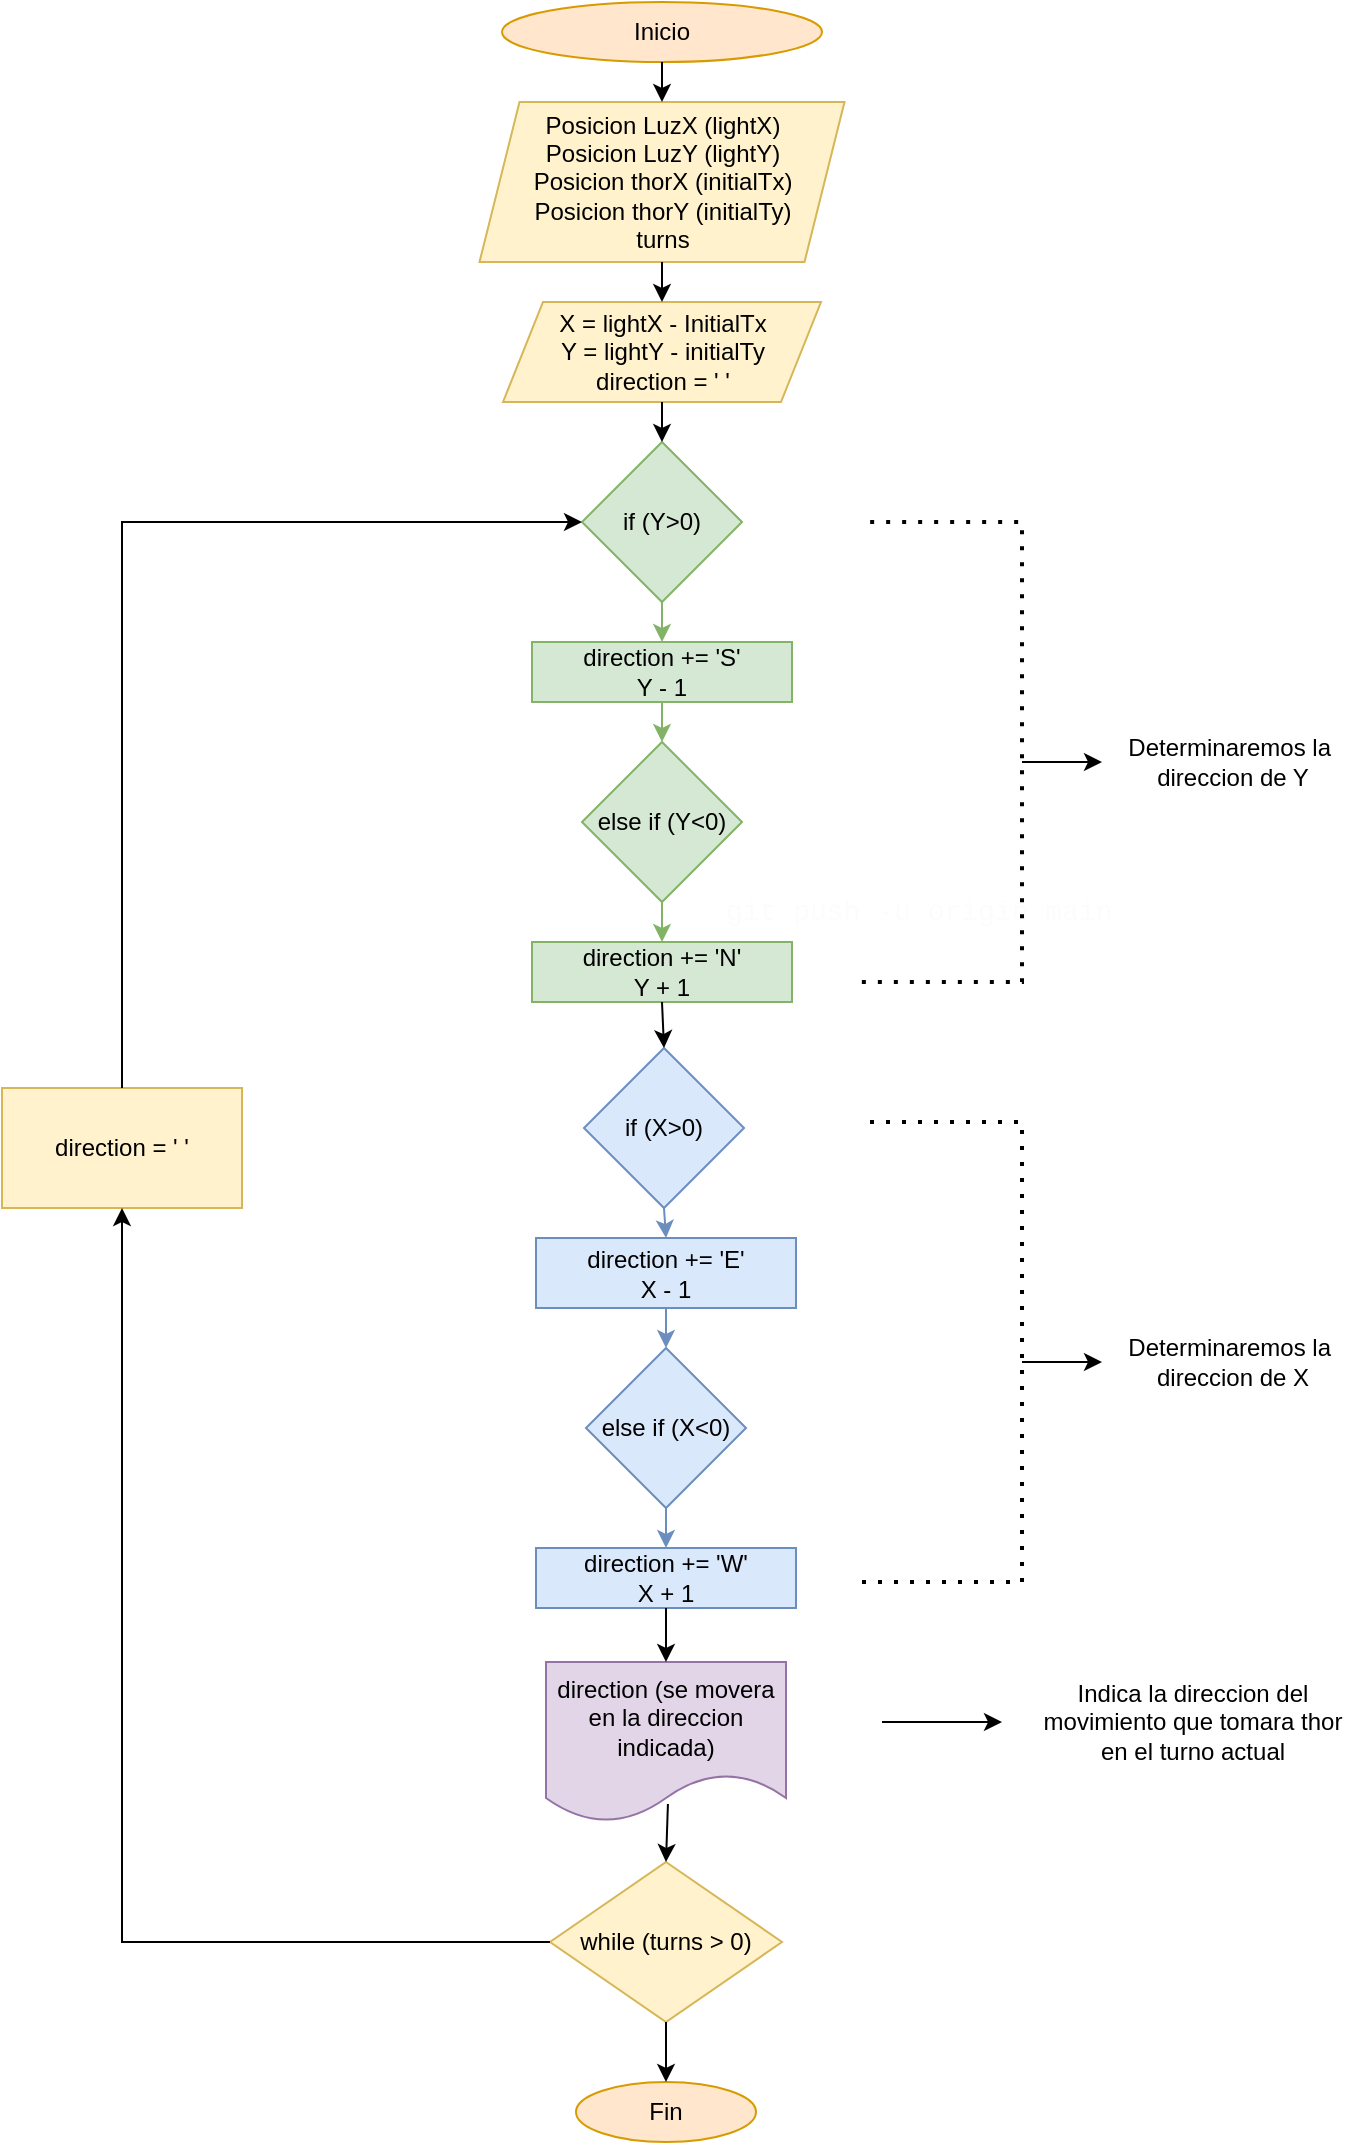 <mxfile version="24.6.4" type="device">
  <diagram name="Page-1" id="vKnvFzmTKHOQt8USi0nz">
    <mxGraphModel dx="1434" dy="756" grid="1" gridSize="10" guides="1" tooltips="1" connect="1" arrows="1" fold="1" page="1" pageScale="1" pageWidth="827" pageHeight="1169" math="0" shadow="0">
      <root>
        <mxCell id="0" />
        <mxCell id="1" parent="0" />
        <mxCell id="ibxYiAemsdyk4QUqvHz9-1" value="Inicio" style="ellipse;whiteSpace=wrap;html=1;fillColor=#ffe6cc;strokeColor=#d79b00;" vertex="1" parent="1">
          <mxGeometry x="340" y="20" width="160" height="30" as="geometry" />
        </mxCell>
        <mxCell id="ibxYiAemsdyk4QUqvHz9-2" value="Posicion LuzX (lightX)&lt;div&gt;Posicion LuzY (lightY)&lt;/div&gt;&lt;div&gt;Posicion thorX (initialTx)&lt;/div&gt;&lt;div&gt;Posicion thorY (initialTy)&lt;/div&gt;&lt;div&gt;turns&lt;/div&gt;" style="shape=parallelogram;perimeter=parallelogramPerimeter;whiteSpace=wrap;html=1;fixedSize=1;fillColor=#fff2cc;strokeColor=#d6b656;" vertex="1" parent="1">
          <mxGeometry x="328.75" y="70" width="182.5" height="80" as="geometry" />
        </mxCell>
        <mxCell id="ibxYiAemsdyk4QUqvHz9-3" value="X = lightX - InitialTx&lt;div&gt;Y = lightY - initialTy&lt;/div&gt;&lt;div&gt;direction = &#39; &#39;&lt;/div&gt;" style="shape=parallelogram;perimeter=parallelogramPerimeter;whiteSpace=wrap;html=1;fixedSize=1;fillColor=#fff2cc;strokeColor=#d6b656;" vertex="1" parent="1">
          <mxGeometry x="340.5" y="170" width="159" height="50" as="geometry" />
        </mxCell>
        <mxCell id="ibxYiAemsdyk4QUqvHz9-5" value="while (turns &amp;gt; 0)" style="rhombus;whiteSpace=wrap;html=1;fillColor=#fff2cc;strokeColor=#d6b656;" vertex="1" parent="1">
          <mxGeometry x="364" y="950" width="116" height="80" as="geometry" />
        </mxCell>
        <mxCell id="ibxYiAemsdyk4QUqvHz9-6" value="if (Y&amp;gt;0)" style="rhombus;whiteSpace=wrap;html=1;fillColor=#d5e8d4;strokeColor=#82b366;" vertex="1" parent="1">
          <mxGeometry x="380" y="240" width="80" height="80" as="geometry" />
        </mxCell>
        <mxCell id="ibxYiAemsdyk4QUqvHz9-8" value="direction += &#39;S&#39;&lt;div&gt;Y - 1&lt;/div&gt;" style="rounded=0;whiteSpace=wrap;html=1;fillColor=#d5e8d4;strokeColor=#82b366;" vertex="1" parent="1">
          <mxGeometry x="355" y="340" width="130" height="30" as="geometry" />
        </mxCell>
        <mxCell id="ibxYiAemsdyk4QUqvHz9-9" value="&lt;pre id=&quot;empty-setup-push-repo-echo&quot; class=&quot;copyable-terminal-content f5&quot; style=&quot;box-sizing: border-box; font-family: var(--fontStack-monospace, ui-monospace, SFMono-Regular, SF Mono, Menlo, Consolas, Liberation Mono, monospace); font-size: 14px; margin-top: 0px; margin-bottom: 0px; overflow: auto; color: rgb(251, 252, 253); font-style: normal; font-variant-ligatures: normal; font-variant-caps: normal; font-weight: 400; letter-spacing: normal; orphans: 2; text-align: start; text-indent: 0px; text-transform: none; widows: 2; word-spacing: 0px; -webkit-text-stroke-width: 0px; text-decoration-thickness: initial; text-decoration-style: initial; text-decoration-color: initial;&quot;&gt;&lt;span class=&quot;user-select-contain&quot; style=&quot;box-sizing: border-box;&quot;&gt;git push -u origin main&lt;/span&gt;&lt;/pre&gt;" style="text;whiteSpace=wrap;html=1;" vertex="1" parent="1">
          <mxGeometry x="450" y="460" width="210" height="40" as="geometry" />
        </mxCell>
        <mxCell id="ibxYiAemsdyk4QUqvHz9-10" value="else if (Y&amp;lt;0)" style="rhombus;whiteSpace=wrap;html=1;fillColor=#d5e8d4;strokeColor=#82b366;" vertex="1" parent="1">
          <mxGeometry x="380" y="390" width="80" height="80" as="geometry" />
        </mxCell>
        <mxCell id="ibxYiAemsdyk4QUqvHz9-11" value="direction += &#39;N&#39;&lt;div&gt;Y + 1&lt;/div&gt;" style="rounded=0;whiteSpace=wrap;html=1;fillColor=#d5e8d4;strokeColor=#82b366;" vertex="1" parent="1">
          <mxGeometry x="355" y="490" width="130" height="30" as="geometry" />
        </mxCell>
        <mxCell id="ibxYiAemsdyk4QUqvHz9-12" value="if (X&amp;gt;0)" style="rhombus;whiteSpace=wrap;html=1;fillColor=#dae8fc;strokeColor=#6c8ebf;" vertex="1" parent="1">
          <mxGeometry x="381" y="543" width="80" height="80" as="geometry" />
        </mxCell>
        <mxCell id="ibxYiAemsdyk4QUqvHz9-13" value="direction += &#39;E&#39;&lt;div&gt;X - 1&lt;/div&gt;" style="rounded=0;whiteSpace=wrap;html=1;fillColor=#dae8fc;strokeColor=#6c8ebf;" vertex="1" parent="1">
          <mxGeometry x="357" y="638" width="130" height="35" as="geometry" />
        </mxCell>
        <mxCell id="ibxYiAemsdyk4QUqvHz9-14" value="else if (X&amp;lt;0)" style="rhombus;whiteSpace=wrap;html=1;fillColor=#dae8fc;strokeColor=#6c8ebf;" vertex="1" parent="1">
          <mxGeometry x="382" y="693" width="80" height="80" as="geometry" />
        </mxCell>
        <mxCell id="ibxYiAemsdyk4QUqvHz9-15" value="direction += &#39;W&#39;&lt;div&gt;X + 1&lt;/div&gt;" style="rounded=0;whiteSpace=wrap;html=1;fillColor=#dae8fc;strokeColor=#6c8ebf;" vertex="1" parent="1">
          <mxGeometry x="357" y="793" width="130" height="30" as="geometry" />
        </mxCell>
        <mxCell id="ibxYiAemsdyk4QUqvHz9-16" value="direction (se movera en la direccion indicada)" style="shape=document;whiteSpace=wrap;html=1;boundedLbl=1;fillColor=#e1d5e7;strokeColor=#9673a6;" vertex="1" parent="1">
          <mxGeometry x="362" y="850" width="120" height="80" as="geometry" />
        </mxCell>
        <mxCell id="ibxYiAemsdyk4QUqvHz9-17" value="direction = &#39; &#39;" style="rounded=0;whiteSpace=wrap;html=1;fillColor=#fff2cc;strokeColor=#d6b656;" vertex="1" parent="1">
          <mxGeometry x="90" y="563" width="120" height="60" as="geometry" />
        </mxCell>
        <mxCell id="ibxYiAemsdyk4QUqvHz9-18" value="" style="endArrow=classic;html=1;rounded=0;exitX=0.5;exitY=1;exitDx=0;exitDy=0;entryX=0.5;entryY=0;entryDx=0;entryDy=0;" edge="1" parent="1" source="ibxYiAemsdyk4QUqvHz9-1" target="ibxYiAemsdyk4QUqvHz9-2">
          <mxGeometry width="50" height="50" relative="1" as="geometry">
            <mxPoint x="610" y="210" as="sourcePoint" />
            <mxPoint x="660" y="160" as="targetPoint" />
          </mxGeometry>
        </mxCell>
        <mxCell id="ibxYiAemsdyk4QUqvHz9-19" value="" style="endArrow=classic;html=1;rounded=0;entryX=0.5;entryY=0;entryDx=0;entryDy=0;exitX=0.5;exitY=1;exitDx=0;exitDy=0;" edge="1" parent="1" source="ibxYiAemsdyk4QUqvHz9-2" target="ibxYiAemsdyk4QUqvHz9-3">
          <mxGeometry width="50" height="50" relative="1" as="geometry">
            <mxPoint x="390" y="210" as="sourcePoint" />
            <mxPoint x="440" y="160" as="targetPoint" />
          </mxGeometry>
        </mxCell>
        <mxCell id="ibxYiAemsdyk4QUqvHz9-20" value="" style="endArrow=classic;html=1;rounded=0;entryX=0.5;entryY=0;entryDx=0;entryDy=0;exitX=0.5;exitY=1;exitDx=0;exitDy=0;" edge="1" parent="1" source="ibxYiAemsdyk4QUqvHz9-3" target="ibxYiAemsdyk4QUqvHz9-6">
          <mxGeometry width="50" height="50" relative="1" as="geometry">
            <mxPoint x="390" y="310" as="sourcePoint" />
            <mxPoint x="440" y="260" as="targetPoint" />
          </mxGeometry>
        </mxCell>
        <mxCell id="ibxYiAemsdyk4QUqvHz9-21" value="" style="endArrow=classic;html=1;rounded=0;entryX=0.5;entryY=0;entryDx=0;entryDy=0;exitX=0.5;exitY=1;exitDx=0;exitDy=0;fillColor=#d5e8d4;strokeColor=#82b366;" edge="1" parent="1" source="ibxYiAemsdyk4QUqvHz9-6" target="ibxYiAemsdyk4QUqvHz9-8">
          <mxGeometry width="50" height="50" relative="1" as="geometry">
            <mxPoint x="390" y="310" as="sourcePoint" />
            <mxPoint x="440" y="260" as="targetPoint" />
          </mxGeometry>
        </mxCell>
        <mxCell id="ibxYiAemsdyk4QUqvHz9-22" value="" style="endArrow=classic;html=1;rounded=0;entryX=0.5;entryY=0;entryDx=0;entryDy=0;exitX=0.5;exitY=1;exitDx=0;exitDy=0;fillColor=#d5e8d4;strokeColor=#82b366;" edge="1" parent="1" source="ibxYiAemsdyk4QUqvHz9-8" target="ibxYiAemsdyk4QUqvHz9-10">
          <mxGeometry width="50" height="50" relative="1" as="geometry">
            <mxPoint x="390" y="510" as="sourcePoint" />
            <mxPoint x="440" y="460" as="targetPoint" />
          </mxGeometry>
        </mxCell>
        <mxCell id="ibxYiAemsdyk4QUqvHz9-23" value="" style="endArrow=classic;html=1;rounded=0;entryX=0.5;entryY=0;entryDx=0;entryDy=0;exitX=0.5;exitY=1;exitDx=0;exitDy=0;fillColor=#d5e8d4;strokeColor=#82b366;" edge="1" parent="1" source="ibxYiAemsdyk4QUqvHz9-10" target="ibxYiAemsdyk4QUqvHz9-11">
          <mxGeometry width="50" height="50" relative="1" as="geometry">
            <mxPoint x="390" y="510" as="sourcePoint" />
            <mxPoint x="440" y="460" as="targetPoint" />
          </mxGeometry>
        </mxCell>
        <mxCell id="ibxYiAemsdyk4QUqvHz9-24" value="" style="endArrow=classic;html=1;rounded=0;entryX=0.5;entryY=0;entryDx=0;entryDy=0;exitX=0.5;exitY=1;exitDx=0;exitDy=0;" edge="1" parent="1" source="ibxYiAemsdyk4QUqvHz9-11" target="ibxYiAemsdyk4QUqvHz9-12">
          <mxGeometry width="50" height="50" relative="1" as="geometry">
            <mxPoint x="390" y="510" as="sourcePoint" />
            <mxPoint x="440" y="460" as="targetPoint" />
          </mxGeometry>
        </mxCell>
        <mxCell id="ibxYiAemsdyk4QUqvHz9-25" value="" style="endArrow=classic;html=1;rounded=0;entryX=0.5;entryY=0;entryDx=0;entryDy=0;exitX=0.5;exitY=1;exitDx=0;exitDy=0;fillColor=#dae8fc;strokeColor=#6c8ebf;" edge="1" parent="1" source="ibxYiAemsdyk4QUqvHz9-12" target="ibxYiAemsdyk4QUqvHz9-13">
          <mxGeometry width="50" height="50" relative="1" as="geometry">
            <mxPoint x="390" y="710" as="sourcePoint" />
            <mxPoint x="440" y="660" as="targetPoint" />
          </mxGeometry>
        </mxCell>
        <mxCell id="ibxYiAemsdyk4QUqvHz9-26" value="" style="endArrow=classic;html=1;rounded=0;entryX=0.5;entryY=0;entryDx=0;entryDy=0;exitX=0.5;exitY=1;exitDx=0;exitDy=0;fillColor=#dae8fc;strokeColor=#6c8ebf;" edge="1" parent="1" source="ibxYiAemsdyk4QUqvHz9-13" target="ibxYiAemsdyk4QUqvHz9-14">
          <mxGeometry width="50" height="50" relative="1" as="geometry">
            <mxPoint x="390" y="710" as="sourcePoint" />
            <mxPoint x="440" y="660" as="targetPoint" />
          </mxGeometry>
        </mxCell>
        <mxCell id="ibxYiAemsdyk4QUqvHz9-27" value="" style="endArrow=classic;html=1;rounded=0;entryX=0.5;entryY=0;entryDx=0;entryDy=0;exitX=0.5;exitY=1;exitDx=0;exitDy=0;fillColor=#dae8fc;strokeColor=#6c8ebf;" edge="1" parent="1" source="ibxYiAemsdyk4QUqvHz9-14" target="ibxYiAemsdyk4QUqvHz9-15">
          <mxGeometry width="50" height="50" relative="1" as="geometry">
            <mxPoint x="390" y="710" as="sourcePoint" />
            <mxPoint x="440" y="660" as="targetPoint" />
          </mxGeometry>
        </mxCell>
        <mxCell id="ibxYiAemsdyk4QUqvHz9-28" value="" style="endArrow=classic;html=1;rounded=0;entryX=0.5;entryY=0;entryDx=0;entryDy=0;exitX=0.508;exitY=0.888;exitDx=0;exitDy=0;exitPerimeter=0;" edge="1" parent="1" source="ibxYiAemsdyk4QUqvHz9-16" target="ibxYiAemsdyk4QUqvHz9-5">
          <mxGeometry width="50" height="50" relative="1" as="geometry">
            <mxPoint x="390" y="910" as="sourcePoint" />
            <mxPoint x="440" y="860" as="targetPoint" />
          </mxGeometry>
        </mxCell>
        <mxCell id="ibxYiAemsdyk4QUqvHz9-29" value="" style="endArrow=classic;html=1;rounded=0;entryX=0.5;entryY=0;entryDx=0;entryDy=0;exitX=0.5;exitY=1;exitDx=0;exitDy=0;" edge="1" parent="1" source="ibxYiAemsdyk4QUqvHz9-15" target="ibxYiAemsdyk4QUqvHz9-16">
          <mxGeometry width="50" height="50" relative="1" as="geometry">
            <mxPoint x="390" y="910" as="sourcePoint" />
            <mxPoint x="440" y="860" as="targetPoint" />
          </mxGeometry>
        </mxCell>
        <mxCell id="ibxYiAemsdyk4QUqvHz9-30" value="" style="endArrow=classic;html=1;rounded=0;entryX=0.5;entryY=1;entryDx=0;entryDy=0;exitX=0;exitY=0.5;exitDx=0;exitDy=0;" edge="1" parent="1" source="ibxYiAemsdyk4QUqvHz9-5" target="ibxYiAemsdyk4QUqvHz9-17">
          <mxGeometry width="50" height="50" relative="1" as="geometry">
            <mxPoint x="390" y="910" as="sourcePoint" />
            <mxPoint x="440" y="860" as="targetPoint" />
            <Array as="points">
              <mxPoint x="150" y="990" />
            </Array>
          </mxGeometry>
        </mxCell>
        <mxCell id="ibxYiAemsdyk4QUqvHz9-31" value="" style="endArrow=classic;html=1;rounded=0;entryX=0;entryY=0.5;entryDx=0;entryDy=0;exitX=0.5;exitY=0;exitDx=0;exitDy=0;" edge="1" parent="1" source="ibxYiAemsdyk4QUqvHz9-17" target="ibxYiAemsdyk4QUqvHz9-6">
          <mxGeometry width="50" height="50" relative="1" as="geometry">
            <mxPoint x="390" y="410" as="sourcePoint" />
            <mxPoint x="440" y="360" as="targetPoint" />
            <Array as="points">
              <mxPoint x="150" y="280" />
            </Array>
          </mxGeometry>
        </mxCell>
        <mxCell id="ibxYiAemsdyk4QUqvHz9-32" value="Fin" style="ellipse;whiteSpace=wrap;html=1;fillColor=#ffe6cc;strokeColor=#d79b00;" vertex="1" parent="1">
          <mxGeometry x="377" y="1060" width="90" height="30" as="geometry" />
        </mxCell>
        <mxCell id="ibxYiAemsdyk4QUqvHz9-33" value="" style="endArrow=classic;html=1;rounded=0;entryX=0.5;entryY=0;entryDx=0;entryDy=0;exitX=0.5;exitY=1;exitDx=0;exitDy=0;" edge="1" parent="1" source="ibxYiAemsdyk4QUqvHz9-5" target="ibxYiAemsdyk4QUqvHz9-32">
          <mxGeometry width="50" height="50" relative="1" as="geometry">
            <mxPoint x="400" y="940" as="sourcePoint" />
            <mxPoint x="440" y="860" as="targetPoint" />
          </mxGeometry>
        </mxCell>
        <mxCell id="ibxYiAemsdyk4QUqvHz9-34" value="" style="endArrow=none;dashed=1;html=1;dashPattern=1 3;strokeWidth=2;rounded=0;exitX=0.333;exitY=1.25;exitDx=0;exitDy=0;exitPerimeter=0;" edge="1" parent="1" source="ibxYiAemsdyk4QUqvHz9-9">
          <mxGeometry width="50" height="50" relative="1" as="geometry">
            <mxPoint x="660" y="430" as="sourcePoint" />
            <mxPoint x="520" y="280" as="targetPoint" />
            <Array as="points">
              <mxPoint x="600" y="510" />
              <mxPoint x="600" y="280" />
            </Array>
          </mxGeometry>
        </mxCell>
        <mxCell id="ibxYiAemsdyk4QUqvHz9-35" value="" style="endArrow=classic;html=1;rounded=0;" edge="1" parent="1">
          <mxGeometry width="50" height="50" relative="1" as="geometry">
            <mxPoint x="600" y="400" as="sourcePoint" />
            <mxPoint x="640" y="400" as="targetPoint" />
          </mxGeometry>
        </mxCell>
        <mxCell id="ibxYiAemsdyk4QUqvHz9-36" value="Determinaremos la&amp;nbsp;&lt;div&gt;direccion de Y&lt;/div&gt;" style="text;html=1;align=center;verticalAlign=middle;resizable=0;points=[];autosize=1;strokeColor=none;fillColor=none;" vertex="1" parent="1">
          <mxGeometry x="640" y="380" width="130" height="40" as="geometry" />
        </mxCell>
        <mxCell id="ibxYiAemsdyk4QUqvHz9-37" value="" style="endArrow=none;dashed=1;html=1;dashPattern=1 3;strokeWidth=2;rounded=0;exitX=0.333;exitY=1.25;exitDx=0;exitDy=0;exitPerimeter=0;" edge="1" parent="1">
          <mxGeometry width="50" height="50" relative="1" as="geometry">
            <mxPoint x="520" y="810" as="sourcePoint" />
            <mxPoint x="520" y="580" as="targetPoint" />
            <Array as="points">
              <mxPoint x="600" y="810" />
              <mxPoint x="600" y="580" />
            </Array>
          </mxGeometry>
        </mxCell>
        <mxCell id="ibxYiAemsdyk4QUqvHz9-38" value="" style="endArrow=classic;html=1;rounded=0;" edge="1" parent="1">
          <mxGeometry width="50" height="50" relative="1" as="geometry">
            <mxPoint x="600" y="700" as="sourcePoint" />
            <mxPoint x="640" y="700" as="targetPoint" />
          </mxGeometry>
        </mxCell>
        <mxCell id="ibxYiAemsdyk4QUqvHz9-39" value="Determinaremos la&amp;nbsp;&lt;div&gt;direccion de X&lt;/div&gt;" style="text;html=1;align=center;verticalAlign=middle;resizable=0;points=[];autosize=1;strokeColor=none;fillColor=none;" vertex="1" parent="1">
          <mxGeometry x="640" y="680" width="130" height="40" as="geometry" />
        </mxCell>
        <mxCell id="ibxYiAemsdyk4QUqvHz9-40" value="" style="endArrow=classic;html=1;rounded=0;" edge="1" parent="1">
          <mxGeometry width="50" height="50" relative="1" as="geometry">
            <mxPoint x="530" y="880" as="sourcePoint" />
            <mxPoint x="590" y="880" as="targetPoint" />
          </mxGeometry>
        </mxCell>
        <mxCell id="ibxYiAemsdyk4QUqvHz9-41" value="Indica la direccion del&lt;div&gt;movimiento que tomara thor&lt;/div&gt;&lt;div&gt;en el turno actual&lt;/div&gt;" style="text;html=1;align=center;verticalAlign=middle;resizable=0;points=[];autosize=1;strokeColor=none;fillColor=none;" vertex="1" parent="1">
          <mxGeometry x="600" y="850" width="170" height="60" as="geometry" />
        </mxCell>
      </root>
    </mxGraphModel>
  </diagram>
</mxfile>
